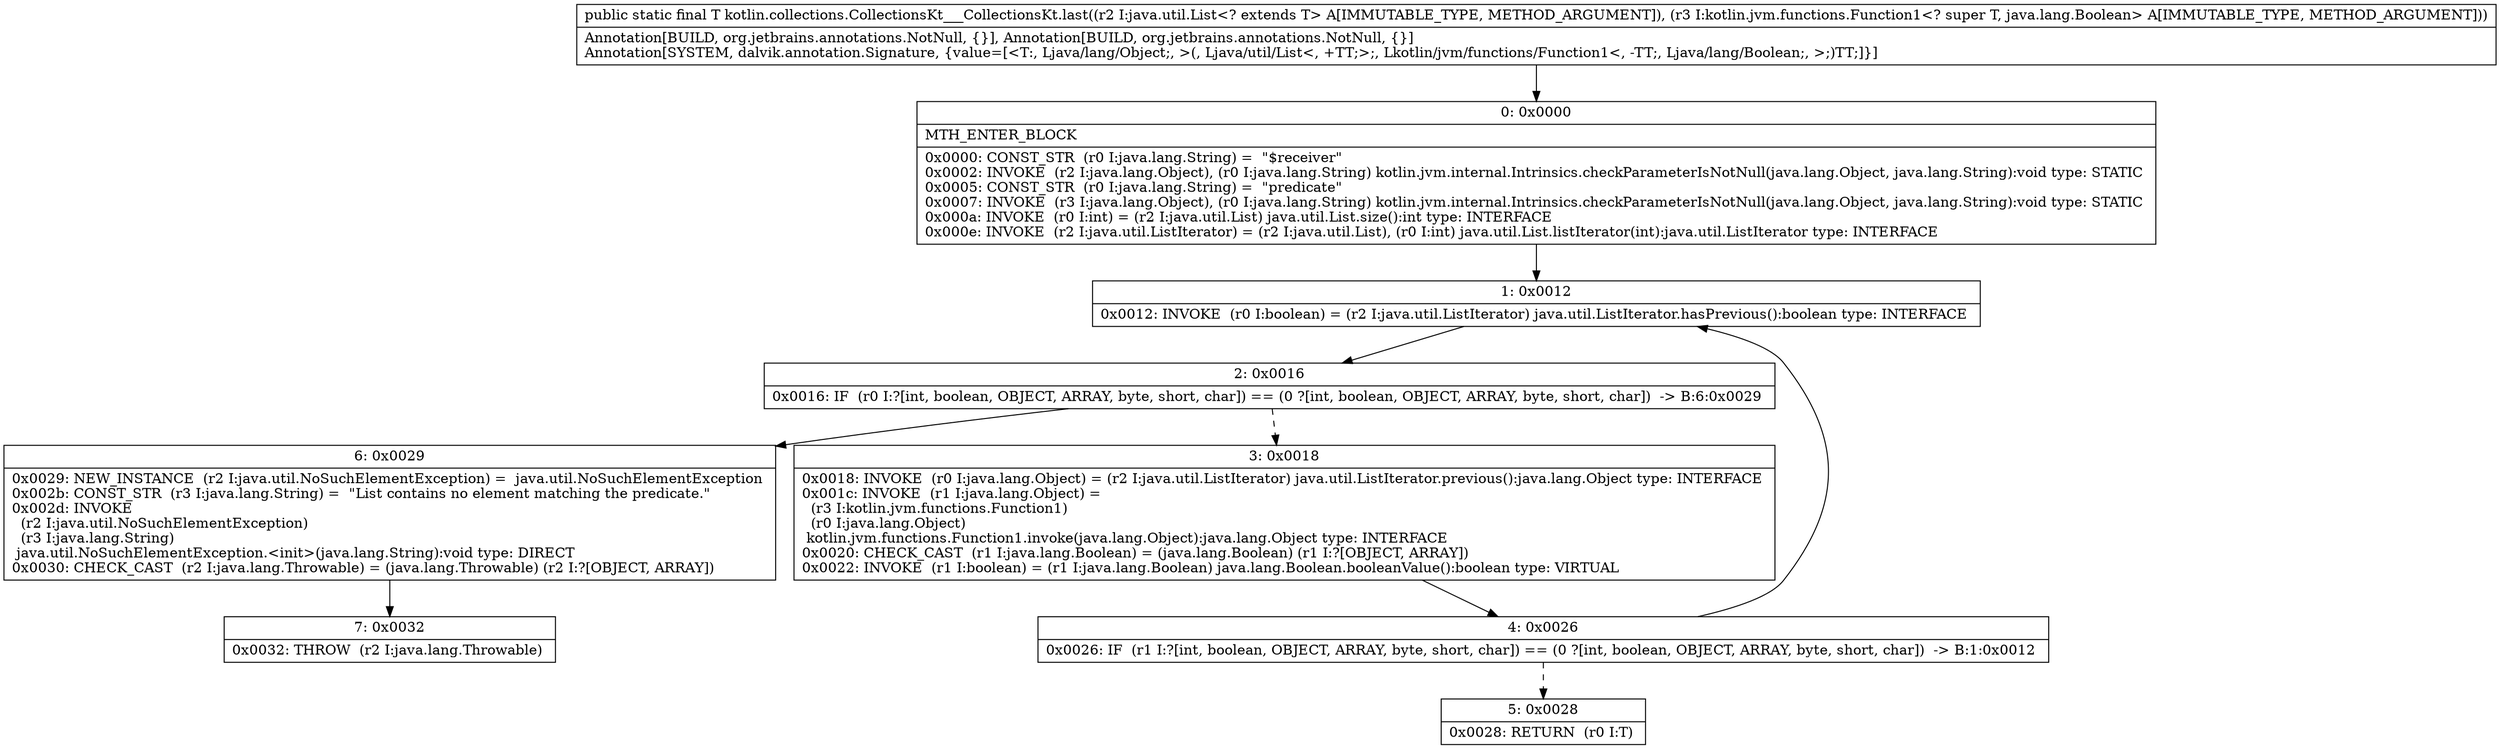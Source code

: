 digraph "CFG forkotlin.collections.CollectionsKt___CollectionsKt.last(Ljava\/util\/List;Lkotlin\/jvm\/functions\/Function1;)Ljava\/lang\/Object;" {
Node_0 [shape=record,label="{0\:\ 0x0000|MTH_ENTER_BLOCK\l|0x0000: CONST_STR  (r0 I:java.lang.String) =  \"$receiver\" \l0x0002: INVOKE  (r2 I:java.lang.Object), (r0 I:java.lang.String) kotlin.jvm.internal.Intrinsics.checkParameterIsNotNull(java.lang.Object, java.lang.String):void type: STATIC \l0x0005: CONST_STR  (r0 I:java.lang.String) =  \"predicate\" \l0x0007: INVOKE  (r3 I:java.lang.Object), (r0 I:java.lang.String) kotlin.jvm.internal.Intrinsics.checkParameterIsNotNull(java.lang.Object, java.lang.String):void type: STATIC \l0x000a: INVOKE  (r0 I:int) = (r2 I:java.util.List) java.util.List.size():int type: INTERFACE \l0x000e: INVOKE  (r2 I:java.util.ListIterator) = (r2 I:java.util.List), (r0 I:int) java.util.List.listIterator(int):java.util.ListIterator type: INTERFACE \l}"];
Node_1 [shape=record,label="{1\:\ 0x0012|0x0012: INVOKE  (r0 I:boolean) = (r2 I:java.util.ListIterator) java.util.ListIterator.hasPrevious():boolean type: INTERFACE \l}"];
Node_2 [shape=record,label="{2\:\ 0x0016|0x0016: IF  (r0 I:?[int, boolean, OBJECT, ARRAY, byte, short, char]) == (0 ?[int, boolean, OBJECT, ARRAY, byte, short, char])  \-\> B:6:0x0029 \l}"];
Node_3 [shape=record,label="{3\:\ 0x0018|0x0018: INVOKE  (r0 I:java.lang.Object) = (r2 I:java.util.ListIterator) java.util.ListIterator.previous():java.lang.Object type: INTERFACE \l0x001c: INVOKE  (r1 I:java.lang.Object) = \l  (r3 I:kotlin.jvm.functions.Function1)\l  (r0 I:java.lang.Object)\l kotlin.jvm.functions.Function1.invoke(java.lang.Object):java.lang.Object type: INTERFACE \l0x0020: CHECK_CAST  (r1 I:java.lang.Boolean) = (java.lang.Boolean) (r1 I:?[OBJECT, ARRAY]) \l0x0022: INVOKE  (r1 I:boolean) = (r1 I:java.lang.Boolean) java.lang.Boolean.booleanValue():boolean type: VIRTUAL \l}"];
Node_4 [shape=record,label="{4\:\ 0x0026|0x0026: IF  (r1 I:?[int, boolean, OBJECT, ARRAY, byte, short, char]) == (0 ?[int, boolean, OBJECT, ARRAY, byte, short, char])  \-\> B:1:0x0012 \l}"];
Node_5 [shape=record,label="{5\:\ 0x0028|0x0028: RETURN  (r0 I:T) \l}"];
Node_6 [shape=record,label="{6\:\ 0x0029|0x0029: NEW_INSTANCE  (r2 I:java.util.NoSuchElementException) =  java.util.NoSuchElementException \l0x002b: CONST_STR  (r3 I:java.lang.String) =  \"List contains no element matching the predicate.\" \l0x002d: INVOKE  \l  (r2 I:java.util.NoSuchElementException)\l  (r3 I:java.lang.String)\l java.util.NoSuchElementException.\<init\>(java.lang.String):void type: DIRECT \l0x0030: CHECK_CAST  (r2 I:java.lang.Throwable) = (java.lang.Throwable) (r2 I:?[OBJECT, ARRAY]) \l}"];
Node_7 [shape=record,label="{7\:\ 0x0032|0x0032: THROW  (r2 I:java.lang.Throwable) \l}"];
MethodNode[shape=record,label="{public static final T kotlin.collections.CollectionsKt___CollectionsKt.last((r2 I:java.util.List\<? extends T\> A[IMMUTABLE_TYPE, METHOD_ARGUMENT]), (r3 I:kotlin.jvm.functions.Function1\<? super T, java.lang.Boolean\> A[IMMUTABLE_TYPE, METHOD_ARGUMENT]))  | Annotation[BUILD, org.jetbrains.annotations.NotNull, \{\}], Annotation[BUILD, org.jetbrains.annotations.NotNull, \{\}]\lAnnotation[SYSTEM, dalvik.annotation.Signature, \{value=[\<T:, Ljava\/lang\/Object;, \>(, Ljava\/util\/List\<, +TT;\>;, Lkotlin\/jvm\/functions\/Function1\<, \-TT;, Ljava\/lang\/Boolean;, \>;)TT;]\}]\l}"];
MethodNode -> Node_0;
Node_0 -> Node_1;
Node_1 -> Node_2;
Node_2 -> Node_3[style=dashed];
Node_2 -> Node_6;
Node_3 -> Node_4;
Node_4 -> Node_1;
Node_4 -> Node_5[style=dashed];
Node_6 -> Node_7;
}

